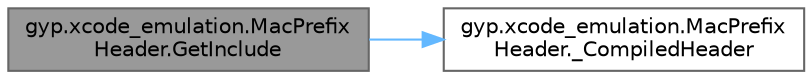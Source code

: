 digraph "gyp.xcode_emulation.MacPrefixHeader.GetInclude"
{
 // LATEX_PDF_SIZE
  bgcolor="transparent";
  edge [fontname=Helvetica,fontsize=10,labelfontname=Helvetica,labelfontsize=10];
  node [fontname=Helvetica,fontsize=10,shape=box,height=0.2,width=0.4];
  rankdir="LR";
  Node1 [id="Node000001",label="gyp.xcode_emulation.MacPrefix\lHeader.GetInclude",height=0.2,width=0.4,color="gray40", fillcolor="grey60", style="filled", fontcolor="black",tooltip=" "];
  Node1 -> Node2 [id="edge3_Node000001_Node000002",color="steelblue1",style="solid",tooltip=" "];
  Node2 [id="Node000002",label="gyp.xcode_emulation.MacPrefix\lHeader._CompiledHeader",height=0.2,width=0.4,color="grey40", fillcolor="white", style="filled",URL="$classgyp_1_1xcode__emulation_1_1_mac_prefix_header.html#a806d6ea8ca70a69635b41fe477e13e89",tooltip=" "];
}
